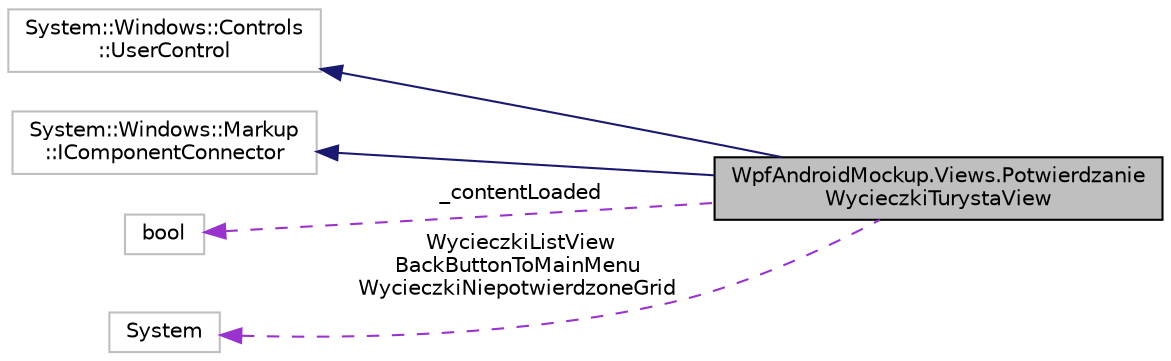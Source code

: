 digraph "WpfAndroidMockup.Views.PotwierdzanieWycieczkiTurystaView"
{
 // INTERACTIVE_SVG=YES
  edge [fontname="Helvetica",fontsize="10",labelfontname="Helvetica",labelfontsize="10"];
  node [fontname="Helvetica",fontsize="10",shape=record];
  rankdir="LR";
  Node3 [label="WpfAndroidMockup.Views.Potwierdzanie\lWycieczkiTurystaView",height=0.2,width=0.4,color="black", fillcolor="grey75", style="filled", fontcolor="black"];
  Node4 -> Node3 [dir="back",color="midnightblue",fontsize="10",style="solid",fontname="Helvetica"];
  Node4 [label="System::Windows::Controls\l::UserControl",height=0.2,width=0.4,color="grey75", fillcolor="white", style="filled"];
  Node5 -> Node3 [dir="back",color="midnightblue",fontsize="10",style="solid",fontname="Helvetica"];
  Node5 [label="System::Windows::Markup\l::IComponentConnector",height=0.2,width=0.4,color="grey75", fillcolor="white", style="filled"];
  Node6 -> Node3 [dir="back",color="darkorchid3",fontsize="10",style="dashed",label=" _contentLoaded" ,fontname="Helvetica"];
  Node6 [label="bool",height=0.2,width=0.4,color="grey75", fillcolor="white", style="filled"];
  Node7 -> Node3 [dir="back",color="darkorchid3",fontsize="10",style="dashed",label=" WycieczkiListView\nBackButtonToMainMenu\nWycieczkiNiepotwierdzoneGrid" ,fontname="Helvetica"];
  Node7 [label="System",height=0.2,width=0.4,color="grey75", fillcolor="white", style="filled"];
}
